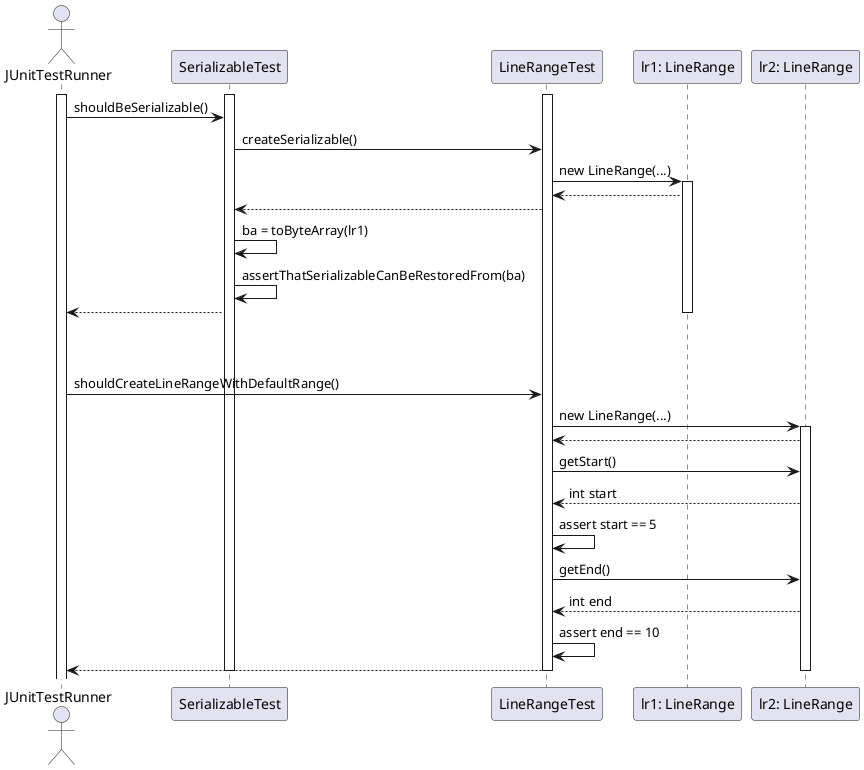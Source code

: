 @startuml

actor JUnitTestRunner
participant SerializableTest
participant LineRangeTest
participant "lr1: LineRange" as lr1
participant "lr2: LineRange" as lr2

activate JUnitTestRunner
activate SerializableTest
activate LineRangeTest
JUnitTestRunner -> SerializableTest : shouldBeSerializable()
SerializableTest -> LineRangeTest : createSerializable()
LineRangeTest -> lr1 : new LineRange(...)
activate lr1
lr1 --> LineRangeTest
LineRangeTest --> SerializableTest
SerializableTest -> SerializableTest : ba = toByteArray(lr1)
SerializableTest -> SerializableTest : assertThatSerializableCanBeRestoredFrom(ba)
JUnitTestRunner <-- SerializableTest
deactivate lr1
|||
|||
JUnitTestRunner-> LineRangeTest : shouldCreateLineRangeWithDefaultRange()
LineRangeTest -> lr2 : new LineRange(...)
activate lr2
lr2 --> LineRangeTest
LineRangeTest -> lr2 : getStart()
lr2 --> LineRangeTest : int start
LineRangeTest -> LineRangeTest : assert start == 5
LineRangeTest -> lr2 : getEnd()
lr2 --> LineRangeTest : int end
LineRangeTest -> LineRangeTest : assert end == 10
JUnitTestRunner<-- LineRangeTest
deactivate LineRangeTest
deactivate lr2
deactivate SerializableTest

@enduml